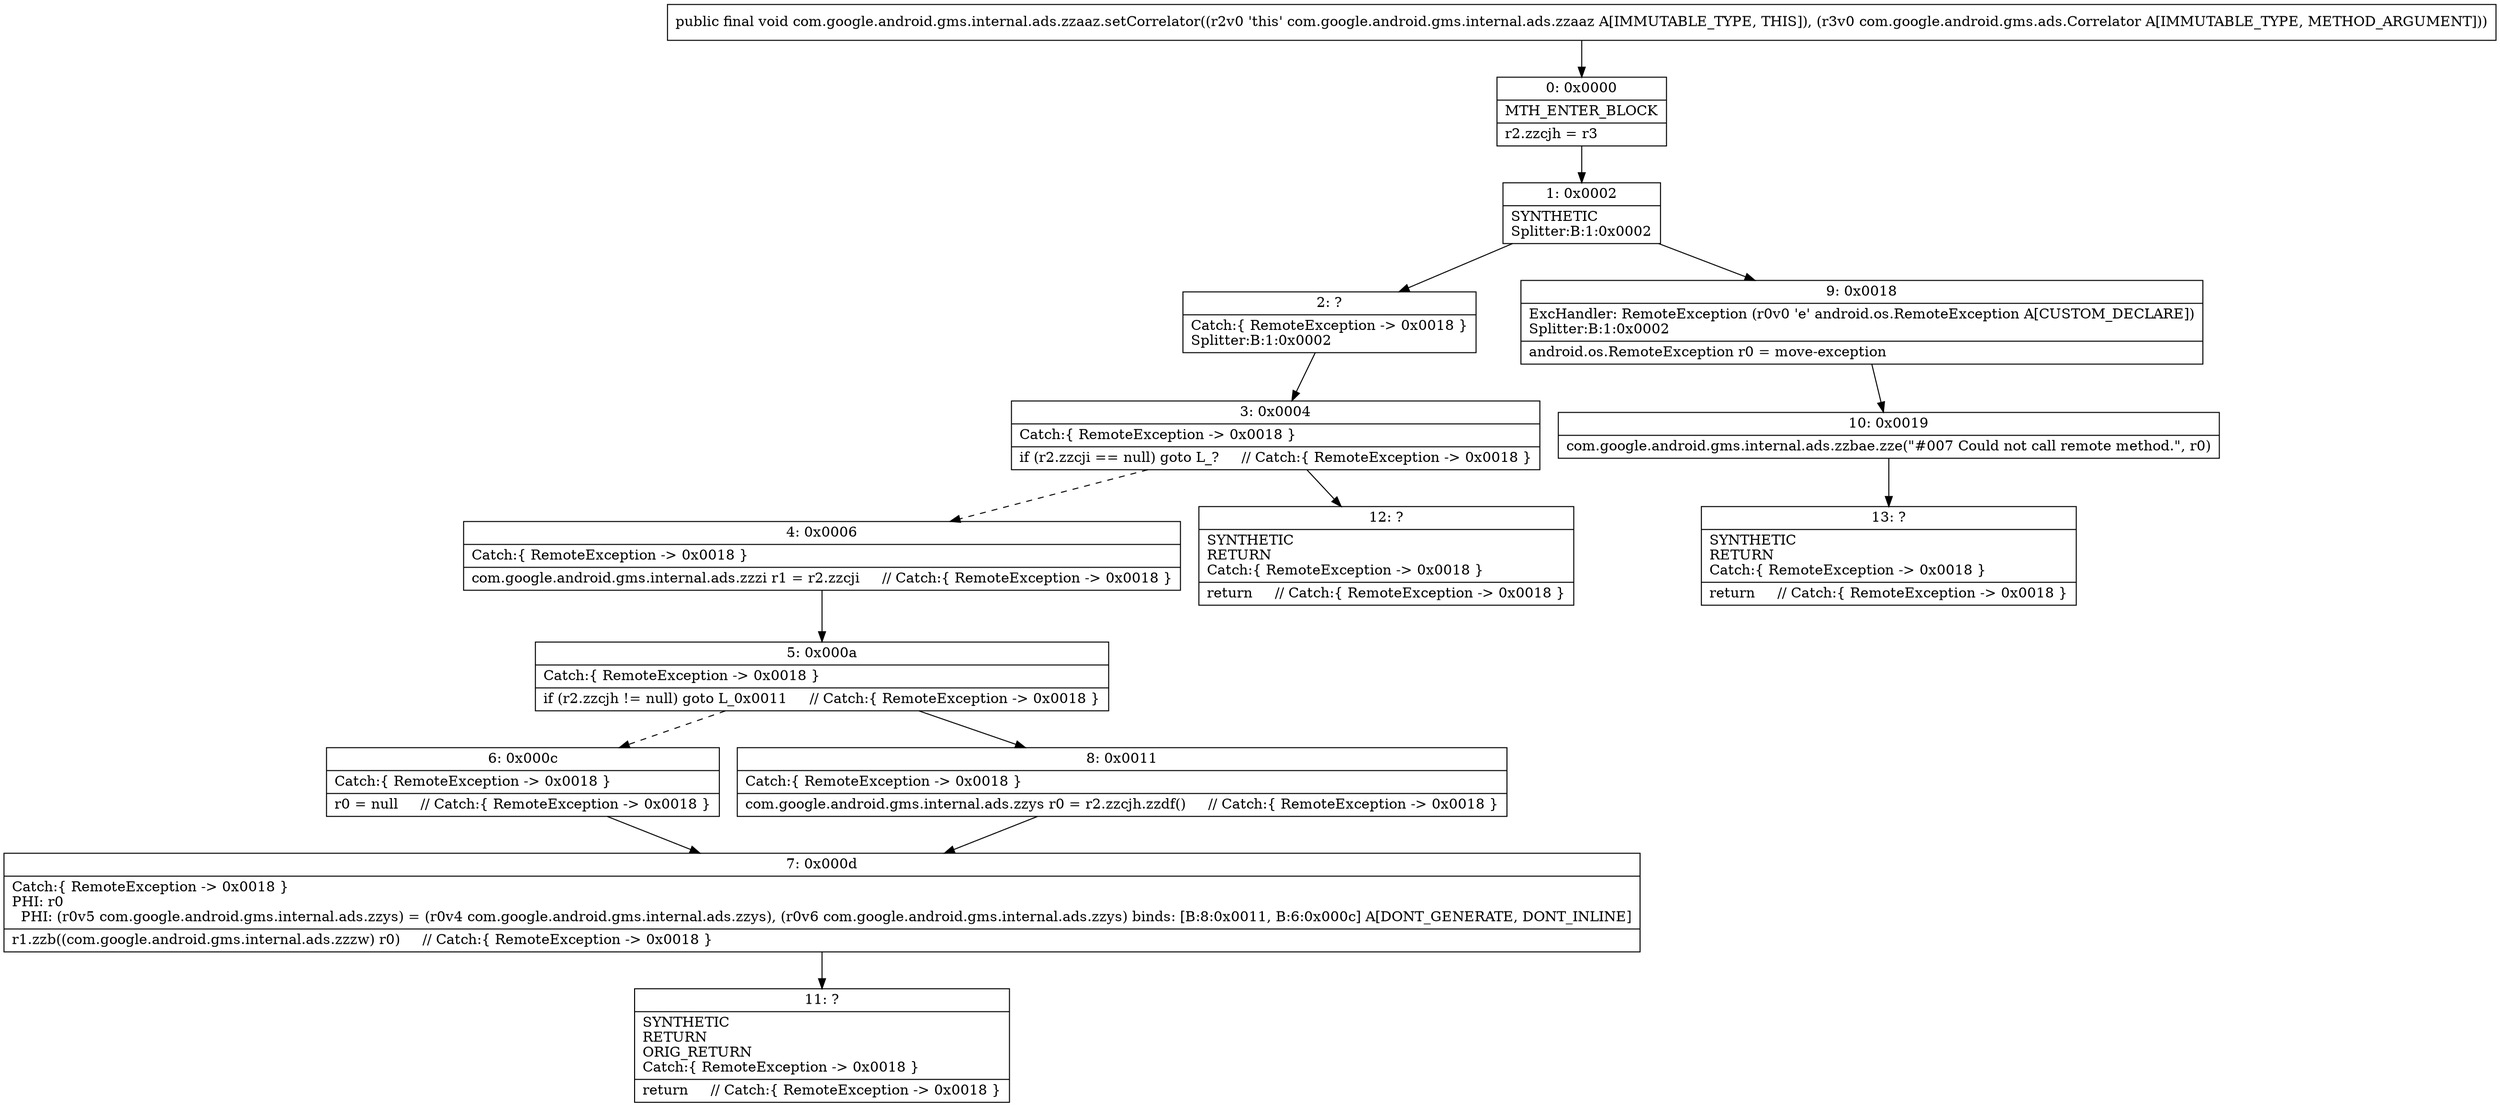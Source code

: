 digraph "CFG forcom.google.android.gms.internal.ads.zzaaz.setCorrelator(Lcom\/google\/android\/gms\/ads\/Correlator;)V" {
Node_0 [shape=record,label="{0\:\ 0x0000|MTH_ENTER_BLOCK\l|r2.zzcjh = r3\l}"];
Node_1 [shape=record,label="{1\:\ 0x0002|SYNTHETIC\lSplitter:B:1:0x0002\l}"];
Node_2 [shape=record,label="{2\:\ ?|Catch:\{ RemoteException \-\> 0x0018 \}\lSplitter:B:1:0x0002\l}"];
Node_3 [shape=record,label="{3\:\ 0x0004|Catch:\{ RemoteException \-\> 0x0018 \}\l|if (r2.zzcji == null) goto L_?     \/\/ Catch:\{ RemoteException \-\> 0x0018 \}\l}"];
Node_4 [shape=record,label="{4\:\ 0x0006|Catch:\{ RemoteException \-\> 0x0018 \}\l|com.google.android.gms.internal.ads.zzzi r1 = r2.zzcji     \/\/ Catch:\{ RemoteException \-\> 0x0018 \}\l}"];
Node_5 [shape=record,label="{5\:\ 0x000a|Catch:\{ RemoteException \-\> 0x0018 \}\l|if (r2.zzcjh != null) goto L_0x0011     \/\/ Catch:\{ RemoteException \-\> 0x0018 \}\l}"];
Node_6 [shape=record,label="{6\:\ 0x000c|Catch:\{ RemoteException \-\> 0x0018 \}\l|r0 = null     \/\/ Catch:\{ RemoteException \-\> 0x0018 \}\l}"];
Node_7 [shape=record,label="{7\:\ 0x000d|Catch:\{ RemoteException \-\> 0x0018 \}\lPHI: r0 \l  PHI: (r0v5 com.google.android.gms.internal.ads.zzys) = (r0v4 com.google.android.gms.internal.ads.zzys), (r0v6 com.google.android.gms.internal.ads.zzys) binds: [B:8:0x0011, B:6:0x000c] A[DONT_GENERATE, DONT_INLINE]\l|r1.zzb((com.google.android.gms.internal.ads.zzzw) r0)     \/\/ Catch:\{ RemoteException \-\> 0x0018 \}\l}"];
Node_8 [shape=record,label="{8\:\ 0x0011|Catch:\{ RemoteException \-\> 0x0018 \}\l|com.google.android.gms.internal.ads.zzys r0 = r2.zzcjh.zzdf()     \/\/ Catch:\{ RemoteException \-\> 0x0018 \}\l}"];
Node_9 [shape=record,label="{9\:\ 0x0018|ExcHandler: RemoteException (r0v0 'e' android.os.RemoteException A[CUSTOM_DECLARE])\lSplitter:B:1:0x0002\l|android.os.RemoteException r0 = move\-exception\l}"];
Node_10 [shape=record,label="{10\:\ 0x0019|com.google.android.gms.internal.ads.zzbae.zze(\"#007 Could not call remote method.\", r0)\l}"];
Node_11 [shape=record,label="{11\:\ ?|SYNTHETIC\lRETURN\lORIG_RETURN\lCatch:\{ RemoteException \-\> 0x0018 \}\l|return     \/\/ Catch:\{ RemoteException \-\> 0x0018 \}\l}"];
Node_12 [shape=record,label="{12\:\ ?|SYNTHETIC\lRETURN\lCatch:\{ RemoteException \-\> 0x0018 \}\l|return     \/\/ Catch:\{ RemoteException \-\> 0x0018 \}\l}"];
Node_13 [shape=record,label="{13\:\ ?|SYNTHETIC\lRETURN\lCatch:\{ RemoteException \-\> 0x0018 \}\l|return     \/\/ Catch:\{ RemoteException \-\> 0x0018 \}\l}"];
MethodNode[shape=record,label="{public final void com.google.android.gms.internal.ads.zzaaz.setCorrelator((r2v0 'this' com.google.android.gms.internal.ads.zzaaz A[IMMUTABLE_TYPE, THIS]), (r3v0 com.google.android.gms.ads.Correlator A[IMMUTABLE_TYPE, METHOD_ARGUMENT])) }"];
MethodNode -> Node_0;
Node_0 -> Node_1;
Node_1 -> Node_2;
Node_1 -> Node_9;
Node_2 -> Node_3;
Node_3 -> Node_4[style=dashed];
Node_3 -> Node_12;
Node_4 -> Node_5;
Node_5 -> Node_6[style=dashed];
Node_5 -> Node_8;
Node_6 -> Node_7;
Node_7 -> Node_11;
Node_8 -> Node_7;
Node_9 -> Node_10;
Node_10 -> Node_13;
}

